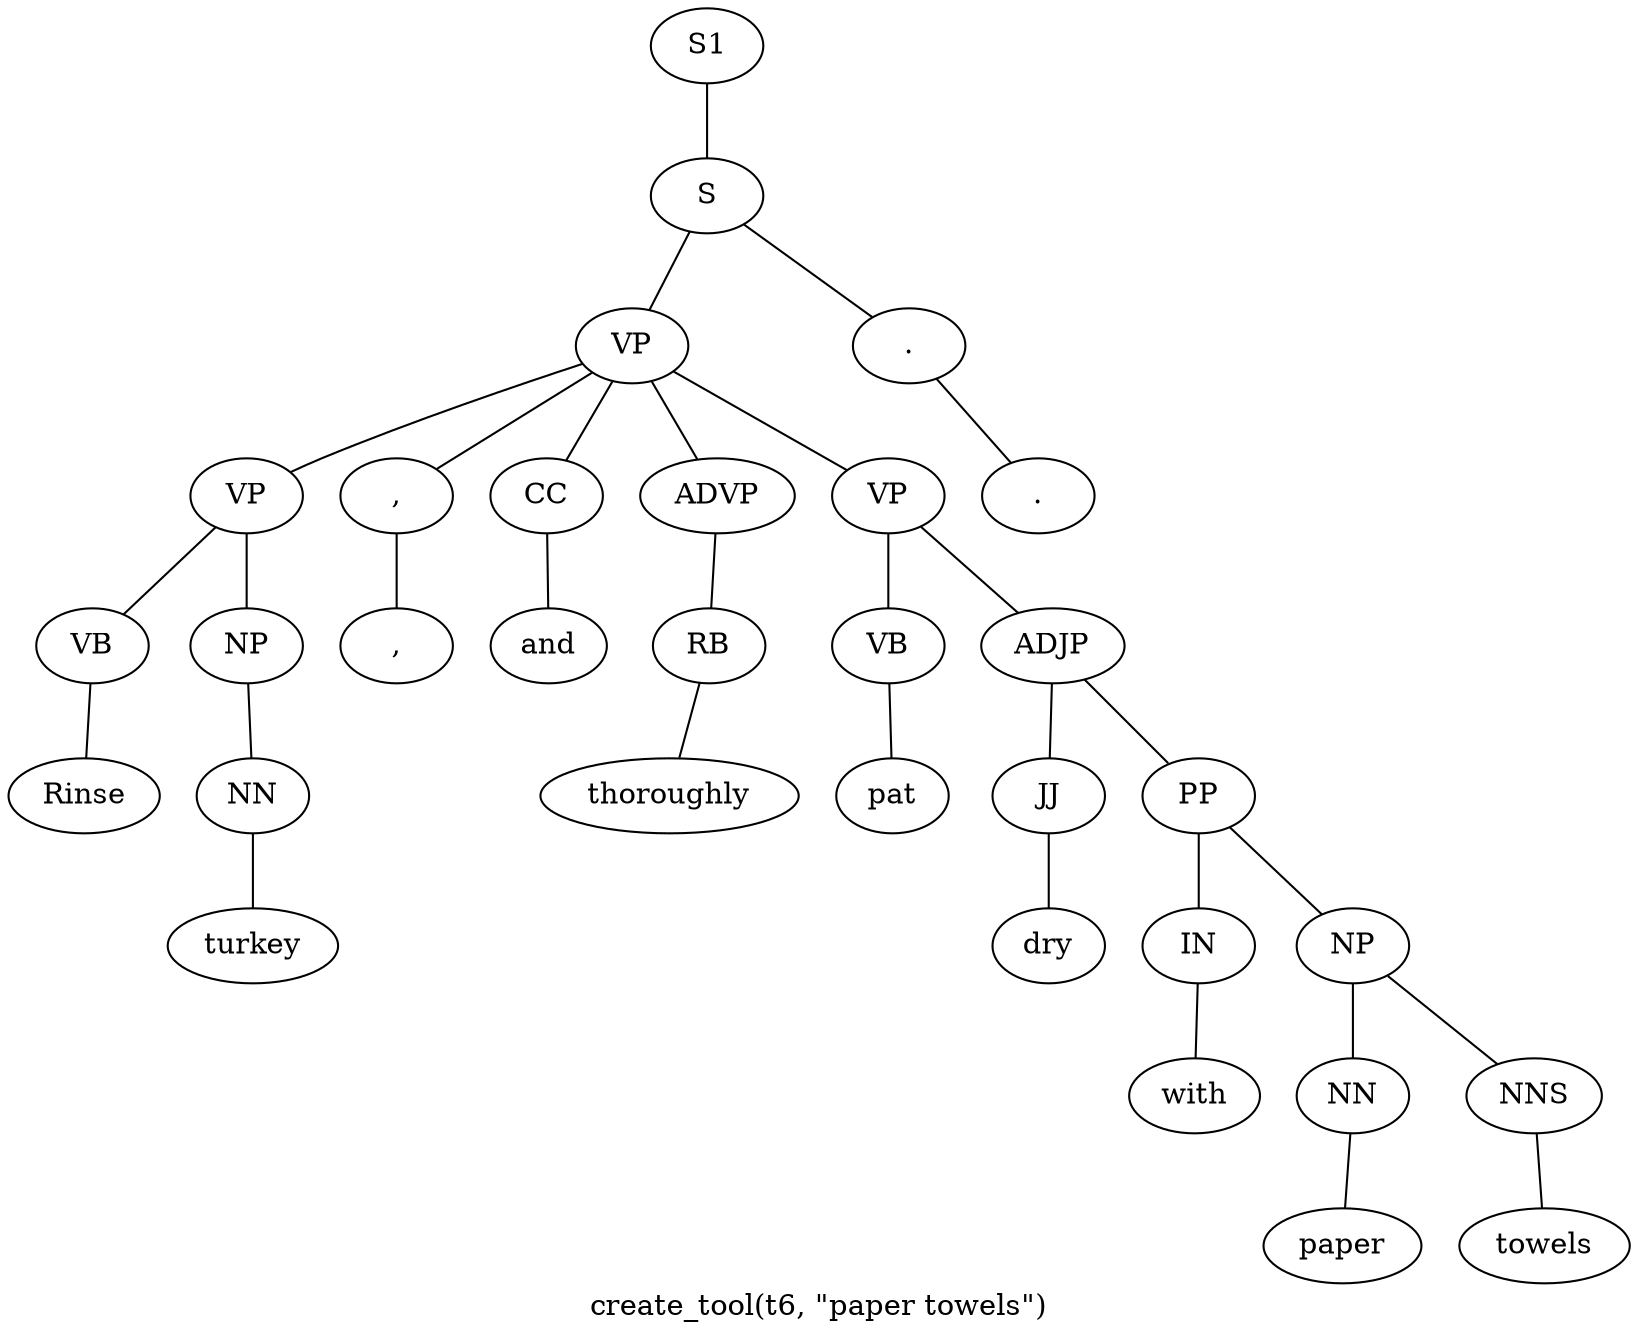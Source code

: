 graph SyntaxGraph {
	label = "create_tool(t6, \"paper towels\")";
	Node0 [label="S1"];
	Node1 [label="S"];
	Node2 [label="VP"];
	Node3 [label="VP"];
	Node4 [label="VB"];
	Node5 [label="Rinse"];
	Node6 [label="NP"];
	Node7 [label="NN"];
	Node8 [label="turkey"];
	Node9 [label=","];
	Node10 [label=","];
	Node11 [label="CC"];
	Node12 [label="and"];
	Node13 [label="ADVP"];
	Node14 [label="RB"];
	Node15 [label="thoroughly"];
	Node16 [label="VP"];
	Node17 [label="VB"];
	Node18 [label="pat"];
	Node19 [label="ADJP"];
	Node20 [label="JJ"];
	Node21 [label="dry"];
	Node22 [label="PP"];
	Node23 [label="IN"];
	Node24 [label="with"];
	Node25 [label="NP"];
	Node26 [label="NN"];
	Node27 [label="paper"];
	Node28 [label="NNS"];
	Node29 [label="towels"];
	Node30 [label="."];
	Node31 [label="."];

	Node0 -- Node1;
	Node1 -- Node2;
	Node1 -- Node30;
	Node2 -- Node3;
	Node2 -- Node9;
	Node2 -- Node11;
	Node2 -- Node13;
	Node2 -- Node16;
	Node3 -- Node4;
	Node3 -- Node6;
	Node4 -- Node5;
	Node6 -- Node7;
	Node7 -- Node8;
	Node9 -- Node10;
	Node11 -- Node12;
	Node13 -- Node14;
	Node14 -- Node15;
	Node16 -- Node17;
	Node16 -- Node19;
	Node17 -- Node18;
	Node19 -- Node20;
	Node19 -- Node22;
	Node20 -- Node21;
	Node22 -- Node23;
	Node22 -- Node25;
	Node23 -- Node24;
	Node25 -- Node26;
	Node25 -- Node28;
	Node26 -- Node27;
	Node28 -- Node29;
	Node30 -- Node31;
}